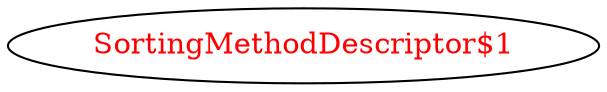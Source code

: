 digraph dependencyGraph {
 concentrate=true;
 ranksep="2.0";
 rankdir="LR"; 
 splines="ortho";
"SortingMethodDescriptor$1" [fontcolor="red"];
}